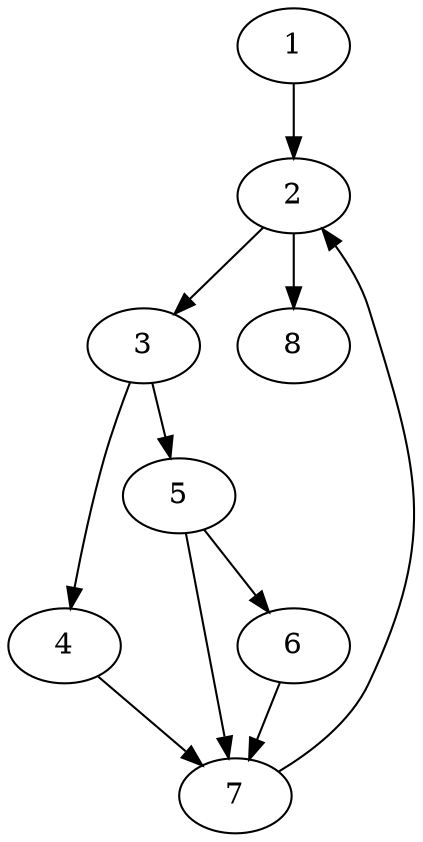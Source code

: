Digraph G {
	1 -> 2;
	2 -> 3;
	2 -> 8;
	3 -> 4;
	3 -> 5;
	4 -> 7;
	5 -> 6;
	5 -> 7;
	6 -> 7;
	7 -> 2;
} 